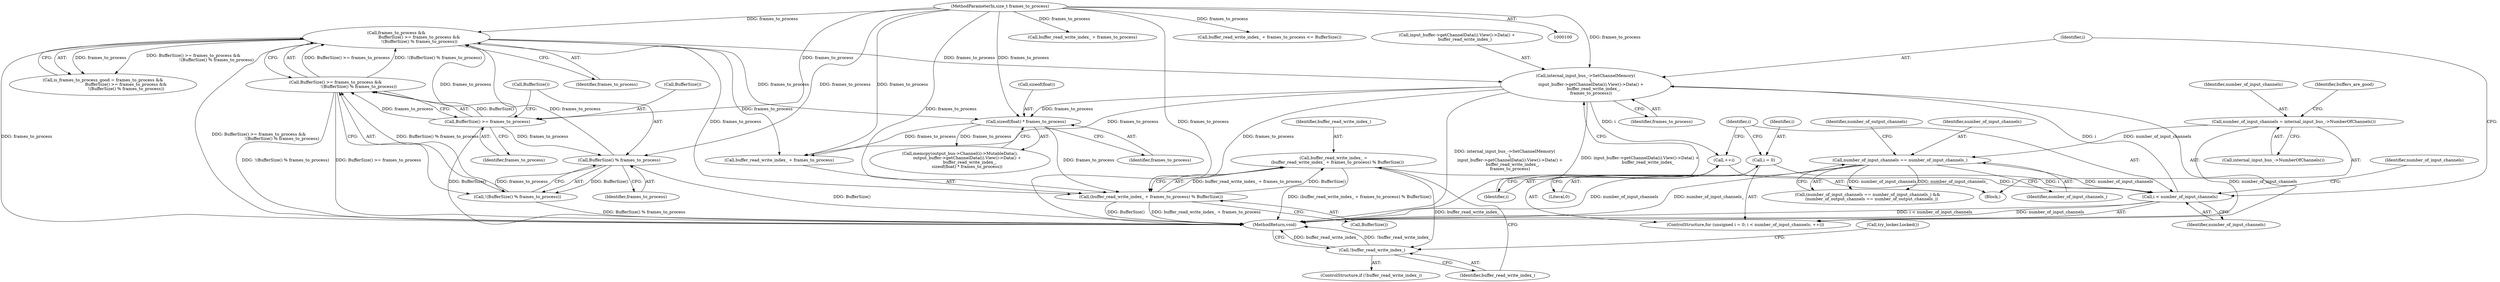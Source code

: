 digraph "0_Chrome_783c28d59c4c748ef9b787d4717882c90c5b227b@API" {
"1000258" [label="(Call,buffer_read_write_index_ =\n      (buffer_read_write_index_ + frames_to_process) % BufferSize())"];
"1000260" [label="(Call,(buffer_read_write_index_ + frames_to_process) % BufferSize())"];
"1000181" [label="(Call,frames_to_process &&\n                                   BufferSize() >= frames_to_process &&\n                                   !(BufferSize() % frames_to_process))"];
"1000184" [label="(Call,BufferSize() >= frames_to_process)"];
"1000101" [label="(MethodParameterIn,size_t frames_to_process)"];
"1000188" [label="(Call,BufferSize() % frames_to_process)"];
"1000183" [label="(Call,BufferSize() >= frames_to_process &&\n                                   !(BufferSize() % frames_to_process))"];
"1000187" [label="(Call,!(BufferSize() % frames_to_process))"];
"1000227" [label="(Call,internal_input_bus_->SetChannelMemory(\n        i,\n        input_buffer->getChannelData(i).View()->Data() +\n            buffer_read_write_index_,\n        frames_to_process))"];
"1000222" [label="(Call,i < number_of_input_channels)"];
"1000225" [label="(Call,++i)"];
"1000219" [label="(Call,i = 0)"];
"1000205" [label="(Call,number_of_input_channels == number_of_input_channels_)"];
"1000144" [label="(Call,number_of_input_channels = internal_input_bus_->NumberOfChannels())"];
"1000254" [label="(Call,sizeof(float) * frames_to_process)"];
"1000266" [label="(Call,!buffer_read_write_index_)"];
"1000157" [label="(Call,buffer_read_write_index_ + frames_to_process)"];
"1000258" [label="(Call,buffer_read_write_index_ =\n      (buffer_read_write_index_ + frames_to_process) % BufferSize())"];
"1000234" [label="(Identifier,number_of_input_channels)"];
"1000222" [label="(Call,i < number_of_input_channels)"];
"1000188" [label="(Call,BufferSize() % frames_to_process)"];
"1000254" [label="(Call,sizeof(float) * frames_to_process)"];
"1000190" [label="(Identifier,frames_to_process)"];
"1000187" [label="(Call,!(BufferSize() % frames_to_process))"];
"1000144" [label="(Call,number_of_input_channels = internal_input_bus_->NumberOfChannels())"];
"1000183" [label="(Call,BufferSize() >= frames_to_process &&\n                                   !(BufferSize() % frames_to_process))"];
"1000266" [label="(Call,!buffer_read_write_index_)"];
"1000255" [label="(Call,sizeof(float))"];
"1000205" [label="(Call,number_of_input_channels == number_of_input_channels_)"];
"1000219" [label="(Call,i = 0)"];
"1000184" [label="(Call,BufferSize() >= frames_to_process)"];
"1000101" [label="(MethodParameterIn,size_t frames_to_process)"];
"1000186" [label="(Identifier,frames_to_process)"];
"1000272" [label="(Call,try_locker.Locked())"];
"1000261" [label="(Call,buffer_read_write_index_ + frames_to_process)"];
"1000221" [label="(Literal,0)"];
"1000207" [label="(Identifier,number_of_input_channels_)"];
"1000257" [label="(Identifier,frames_to_process)"];
"1000181" [label="(Call,frames_to_process &&\n                                   BufferSize() >= frames_to_process &&\n                                   !(BufferSize() % frames_to_process))"];
"1000226" [label="(Identifier,i)"];
"1000223" [label="(Identifier,i)"];
"1000185" [label="(Call,BufferSize())"];
"1000102" [label="(Block,)"];
"1000228" [label="(Identifier,i)"];
"1000229" [label="(Call,input_buffer->getChannelData(i).View()->Data() +\n            buffer_read_write_index_)"];
"1000206" [label="(Identifier,number_of_input_channels)"];
"1000249" [label="(Call,memcpy(output_bus->Channel(i)->MutableData(),\n           output_buffer->getChannelData(i).View()->Data() +\n               buffer_read_write_index_,\n           sizeof(float) * frames_to_process))"];
"1000189" [label="(Call,BufferSize())"];
"1000225" [label="(Call,++i)"];
"1000149" [label="(Identifier,buffers_are_good)"];
"1000217" [label="(ControlStructure,for (unsigned i = 0; i < number_of_input_channels; ++i))"];
"1000227" [label="(Call,internal_input_bus_->SetChannelMemory(\n        i,\n        input_buffer->getChannelData(i).View()->Data() +\n            buffer_read_write_index_,\n        frames_to_process))"];
"1000204" [label="(Call,(number_of_input_channels == number_of_input_channels_) &&\n      (number_of_output_channels == number_of_output_channels_))"];
"1000264" [label="(Call,BufferSize())"];
"1000267" [label="(Identifier,buffer_read_write_index_)"];
"1000259" [label="(Identifier,buffer_read_write_index_)"];
"1000182" [label="(Identifier,frames_to_process)"];
"1000156" [label="(Call,buffer_read_write_index_ + frames_to_process <= BufferSize())"];
"1000232" [label="(Identifier,frames_to_process)"];
"1000224" [label="(Identifier,number_of_input_channels)"];
"1000145" [label="(Identifier,number_of_input_channels)"];
"1000179" [label="(Call,is_frames_to_process_good = frames_to_process &&\n                                   BufferSize() >= frames_to_process &&\n                                   !(BufferSize() % frames_to_process))"];
"1000265" [label="(ControlStructure,if (!buffer_read_write_index_))"];
"1000220" [label="(Identifier,i)"];
"1000304" [label="(MethodReturn,void)"];
"1000146" [label="(Call,internal_input_bus_->NumberOfChannels())"];
"1000260" [label="(Call,(buffer_read_write_index_ + frames_to_process) % BufferSize())"];
"1000209" [label="(Identifier,number_of_output_channels)"];
"1000258" -> "1000102"  [label="AST: "];
"1000258" -> "1000260"  [label="CFG: "];
"1000259" -> "1000258"  [label="AST: "];
"1000260" -> "1000258"  [label="AST: "];
"1000267" -> "1000258"  [label="CFG: "];
"1000258" -> "1000304"  [label="DDG: (buffer_read_write_index_ + frames_to_process) % BufferSize()"];
"1000260" -> "1000258"  [label="DDG: buffer_read_write_index_ + frames_to_process"];
"1000260" -> "1000258"  [label="DDG: BufferSize()"];
"1000258" -> "1000266"  [label="DDG: buffer_read_write_index_"];
"1000260" -> "1000264"  [label="CFG: "];
"1000261" -> "1000260"  [label="AST: "];
"1000264" -> "1000260"  [label="AST: "];
"1000260" -> "1000304"  [label="DDG: BufferSize()"];
"1000260" -> "1000304"  [label="DDG: buffer_read_write_index_ + frames_to_process"];
"1000181" -> "1000260"  [label="DDG: frames_to_process"];
"1000227" -> "1000260"  [label="DDG: frames_to_process"];
"1000254" -> "1000260"  [label="DDG: frames_to_process"];
"1000101" -> "1000260"  [label="DDG: frames_to_process"];
"1000181" -> "1000179"  [label="AST: "];
"1000181" -> "1000182"  [label="CFG: "];
"1000181" -> "1000183"  [label="CFG: "];
"1000182" -> "1000181"  [label="AST: "];
"1000183" -> "1000181"  [label="AST: "];
"1000179" -> "1000181"  [label="CFG: "];
"1000181" -> "1000304"  [label="DDG: frames_to_process"];
"1000181" -> "1000304"  [label="DDG: BufferSize() >= frames_to_process &&\n                                   !(BufferSize() % frames_to_process)"];
"1000181" -> "1000179"  [label="DDG: frames_to_process"];
"1000181" -> "1000179"  [label="DDG: BufferSize() >= frames_to_process &&\n                                   !(BufferSize() % frames_to_process)"];
"1000184" -> "1000181"  [label="DDG: frames_to_process"];
"1000188" -> "1000181"  [label="DDG: frames_to_process"];
"1000101" -> "1000181"  [label="DDG: frames_to_process"];
"1000183" -> "1000181"  [label="DDG: BufferSize() >= frames_to_process"];
"1000183" -> "1000181"  [label="DDG: !(BufferSize() % frames_to_process)"];
"1000181" -> "1000227"  [label="DDG: frames_to_process"];
"1000181" -> "1000254"  [label="DDG: frames_to_process"];
"1000181" -> "1000261"  [label="DDG: frames_to_process"];
"1000184" -> "1000183"  [label="AST: "];
"1000184" -> "1000186"  [label="CFG: "];
"1000185" -> "1000184"  [label="AST: "];
"1000186" -> "1000184"  [label="AST: "];
"1000189" -> "1000184"  [label="CFG: "];
"1000183" -> "1000184"  [label="CFG: "];
"1000184" -> "1000304"  [label="DDG: BufferSize()"];
"1000184" -> "1000183"  [label="DDG: BufferSize()"];
"1000184" -> "1000183"  [label="DDG: frames_to_process"];
"1000101" -> "1000184"  [label="DDG: frames_to_process"];
"1000184" -> "1000188"  [label="DDG: frames_to_process"];
"1000101" -> "1000100"  [label="AST: "];
"1000101" -> "1000304"  [label="DDG: frames_to_process"];
"1000101" -> "1000156"  [label="DDG: frames_to_process"];
"1000101" -> "1000157"  [label="DDG: frames_to_process"];
"1000101" -> "1000188"  [label="DDG: frames_to_process"];
"1000101" -> "1000227"  [label="DDG: frames_to_process"];
"1000101" -> "1000254"  [label="DDG: frames_to_process"];
"1000101" -> "1000261"  [label="DDG: frames_to_process"];
"1000188" -> "1000187"  [label="AST: "];
"1000188" -> "1000190"  [label="CFG: "];
"1000189" -> "1000188"  [label="AST: "];
"1000190" -> "1000188"  [label="AST: "];
"1000187" -> "1000188"  [label="CFG: "];
"1000188" -> "1000304"  [label="DDG: BufferSize()"];
"1000188" -> "1000187"  [label="DDG: BufferSize()"];
"1000188" -> "1000187"  [label="DDG: frames_to_process"];
"1000183" -> "1000187"  [label="CFG: "];
"1000187" -> "1000183"  [label="AST: "];
"1000183" -> "1000304"  [label="DDG: !(BufferSize() % frames_to_process)"];
"1000183" -> "1000304"  [label="DDG: BufferSize() >= frames_to_process"];
"1000187" -> "1000183"  [label="DDG: BufferSize() % frames_to_process"];
"1000187" -> "1000304"  [label="DDG: BufferSize() % frames_to_process"];
"1000227" -> "1000217"  [label="AST: "];
"1000227" -> "1000232"  [label="CFG: "];
"1000228" -> "1000227"  [label="AST: "];
"1000229" -> "1000227"  [label="AST: "];
"1000232" -> "1000227"  [label="AST: "];
"1000226" -> "1000227"  [label="CFG: "];
"1000227" -> "1000304"  [label="DDG: internal_input_bus_->SetChannelMemory(\n        i,\n        input_buffer->getChannelData(i).View()->Data() +\n            buffer_read_write_index_,\n        frames_to_process)"];
"1000227" -> "1000304"  [label="DDG: input_buffer->getChannelData(i).View()->Data() +\n            buffer_read_write_index_"];
"1000227" -> "1000225"  [label="DDG: i"];
"1000222" -> "1000227"  [label="DDG: i"];
"1000227" -> "1000254"  [label="DDG: frames_to_process"];
"1000227" -> "1000261"  [label="DDG: frames_to_process"];
"1000222" -> "1000217"  [label="AST: "];
"1000222" -> "1000224"  [label="CFG: "];
"1000223" -> "1000222"  [label="AST: "];
"1000224" -> "1000222"  [label="AST: "];
"1000228" -> "1000222"  [label="CFG: "];
"1000234" -> "1000222"  [label="CFG: "];
"1000222" -> "1000304"  [label="DDG: i < number_of_input_channels"];
"1000222" -> "1000304"  [label="DDG: number_of_input_channels"];
"1000225" -> "1000222"  [label="DDG: i"];
"1000219" -> "1000222"  [label="DDG: i"];
"1000205" -> "1000222"  [label="DDG: number_of_input_channels"];
"1000225" -> "1000217"  [label="AST: "];
"1000225" -> "1000226"  [label="CFG: "];
"1000226" -> "1000225"  [label="AST: "];
"1000223" -> "1000225"  [label="CFG: "];
"1000219" -> "1000217"  [label="AST: "];
"1000219" -> "1000221"  [label="CFG: "];
"1000220" -> "1000219"  [label="AST: "];
"1000221" -> "1000219"  [label="AST: "];
"1000223" -> "1000219"  [label="CFG: "];
"1000205" -> "1000204"  [label="AST: "];
"1000205" -> "1000207"  [label="CFG: "];
"1000206" -> "1000205"  [label="AST: "];
"1000207" -> "1000205"  [label="AST: "];
"1000209" -> "1000205"  [label="CFG: "];
"1000204" -> "1000205"  [label="CFG: "];
"1000205" -> "1000304"  [label="DDG: number_of_input_channels"];
"1000205" -> "1000304"  [label="DDG: number_of_input_channels_"];
"1000205" -> "1000204"  [label="DDG: number_of_input_channels"];
"1000205" -> "1000204"  [label="DDG: number_of_input_channels_"];
"1000144" -> "1000205"  [label="DDG: number_of_input_channels"];
"1000144" -> "1000102"  [label="AST: "];
"1000144" -> "1000146"  [label="CFG: "];
"1000145" -> "1000144"  [label="AST: "];
"1000146" -> "1000144"  [label="AST: "];
"1000149" -> "1000144"  [label="CFG: "];
"1000144" -> "1000304"  [label="DDG: number_of_input_channels"];
"1000254" -> "1000249"  [label="AST: "];
"1000254" -> "1000257"  [label="CFG: "];
"1000255" -> "1000254"  [label="AST: "];
"1000257" -> "1000254"  [label="AST: "];
"1000249" -> "1000254"  [label="CFG: "];
"1000254" -> "1000249"  [label="DDG: frames_to_process"];
"1000254" -> "1000261"  [label="DDG: frames_to_process"];
"1000266" -> "1000265"  [label="AST: "];
"1000266" -> "1000267"  [label="CFG: "];
"1000267" -> "1000266"  [label="AST: "];
"1000272" -> "1000266"  [label="CFG: "];
"1000304" -> "1000266"  [label="CFG: "];
"1000266" -> "1000304"  [label="DDG: buffer_read_write_index_"];
"1000266" -> "1000304"  [label="DDG: !buffer_read_write_index_"];
}
